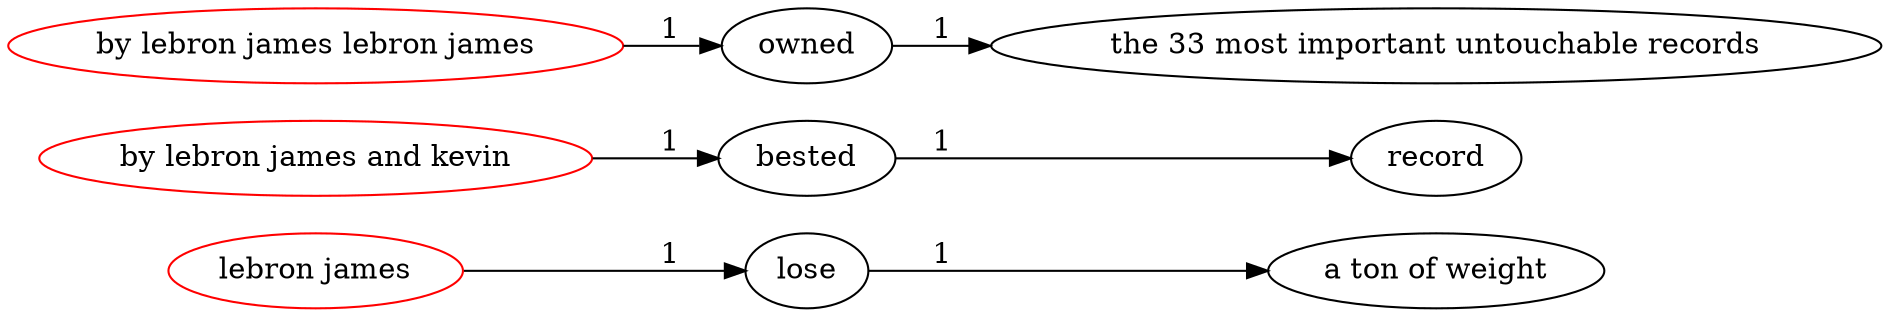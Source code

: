 digraph {
	rankdir=LR
	"lebron james" [label="lebron james" color=red]
	"lebron james.lose" [label=lose]
	"lebron james" -> "lebron james.lose" [label=1]
	"lebron james.lose.a ton of weight" [label="a ton of weight"]
	"lebron james.lose" -> "lebron james.lose.a ton of weight" [label=1]
	"by lebron james and kevin" [label="by lebron james and kevin" color=red]
	"by lebron james and kevin.bested" [label=bested]
	"by lebron james and kevin" -> "by lebron james and kevin.bested" [label=1]
	"by lebron james and kevin.bested.record" [label=record]
	"by lebron james and kevin.bested" -> "by lebron james and kevin.bested.record" [label=1]
	"by lebron james lebron james" [label="by lebron james lebron james" color=red]
	"by lebron james lebron james.owned" [label=owned]
	"by lebron james lebron james" -> "by lebron james lebron james.owned" [label=1]
	"by lebron james lebron james.owned.the 33 most important untouchable records" [label="the 33 most important untouchable records"]
	"by lebron james lebron james.owned" -> "by lebron james lebron james.owned.the 33 most important untouchable records" [label=1]
}
